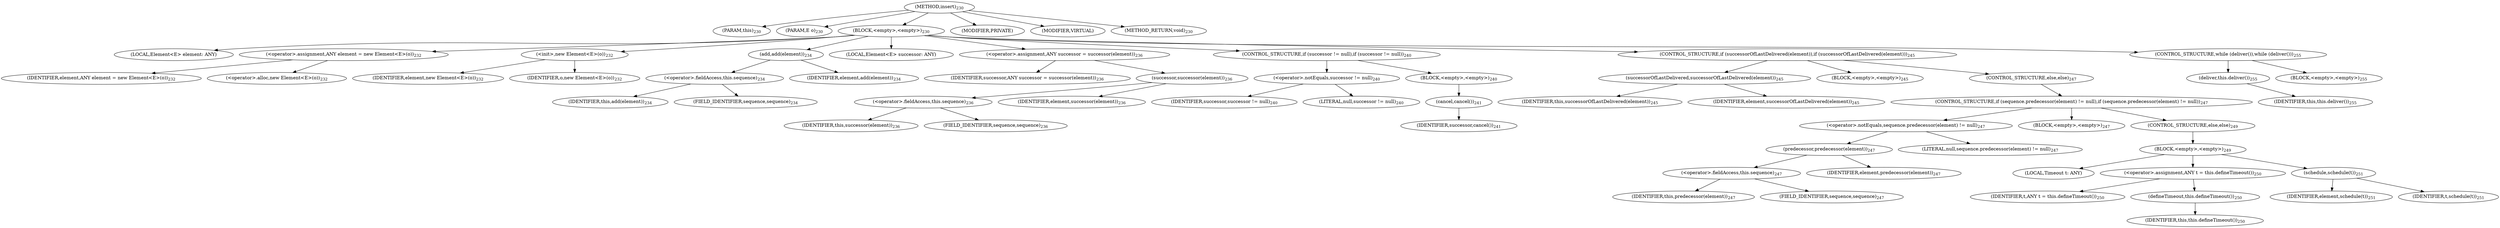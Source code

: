 digraph "insert" {  
"275" [label = <(METHOD,insert)<SUB>230</SUB>> ]
"28" [label = <(PARAM,this)<SUB>230</SUB>> ]
"276" [label = <(PARAM,E o)<SUB>230</SUB>> ]
"277" [label = <(BLOCK,&lt;empty&gt;,&lt;empty&gt;)<SUB>230</SUB>> ]
"26" [label = <(LOCAL,Element&lt;E&gt; element: ANY)> ]
"278" [label = <(&lt;operator&gt;.assignment,ANY element = new Element&lt;E&gt;(o))<SUB>232</SUB>> ]
"279" [label = <(IDENTIFIER,element,ANY element = new Element&lt;E&gt;(o))<SUB>232</SUB>> ]
"280" [label = <(&lt;operator&gt;.alloc,new Element&lt;E&gt;(o))<SUB>232</SUB>> ]
"281" [label = <(&lt;init&gt;,new Element&lt;E&gt;(o))<SUB>232</SUB>> ]
"25" [label = <(IDENTIFIER,element,new Element&lt;E&gt;(o))<SUB>232</SUB>> ]
"282" [label = <(IDENTIFIER,o,new Element&lt;E&gt;(o))<SUB>232</SUB>> ]
"283" [label = <(add,add(element))<SUB>234</SUB>> ]
"284" [label = <(&lt;operator&gt;.fieldAccess,this.sequence)<SUB>234</SUB>> ]
"285" [label = <(IDENTIFIER,this,add(element))<SUB>234</SUB>> ]
"286" [label = <(FIELD_IDENTIFIER,sequence,sequence)<SUB>234</SUB>> ]
"287" [label = <(IDENTIFIER,element,add(element))<SUB>234</SUB>> ]
"288" [label = <(LOCAL,Element&lt;E&gt; successor: ANY)> ]
"289" [label = <(&lt;operator&gt;.assignment,ANY successor = successor(element))<SUB>236</SUB>> ]
"290" [label = <(IDENTIFIER,successor,ANY successor = successor(element))<SUB>236</SUB>> ]
"291" [label = <(successor,successor(element))<SUB>236</SUB>> ]
"292" [label = <(&lt;operator&gt;.fieldAccess,this.sequence)<SUB>236</SUB>> ]
"293" [label = <(IDENTIFIER,this,successor(element))<SUB>236</SUB>> ]
"294" [label = <(FIELD_IDENTIFIER,sequence,sequence)<SUB>236</SUB>> ]
"295" [label = <(IDENTIFIER,element,successor(element))<SUB>236</SUB>> ]
"296" [label = <(CONTROL_STRUCTURE,if (successor != null),if (successor != null))<SUB>240</SUB>> ]
"297" [label = <(&lt;operator&gt;.notEquals,successor != null)<SUB>240</SUB>> ]
"298" [label = <(IDENTIFIER,successor,successor != null)<SUB>240</SUB>> ]
"299" [label = <(LITERAL,null,successor != null)<SUB>240</SUB>> ]
"300" [label = <(BLOCK,&lt;empty&gt;,&lt;empty&gt;)<SUB>240</SUB>> ]
"301" [label = <(cancel,cancel())<SUB>241</SUB>> ]
"302" [label = <(IDENTIFIER,successor,cancel())<SUB>241</SUB>> ]
"303" [label = <(CONTROL_STRUCTURE,if (successorOfLastDelivered(element)),if (successorOfLastDelivered(element)))<SUB>245</SUB>> ]
"304" [label = <(successorOfLastDelivered,successorOfLastDelivered(element))<SUB>245</SUB>> ]
"27" [label = <(IDENTIFIER,this,successorOfLastDelivered(element))<SUB>245</SUB>> ]
"305" [label = <(IDENTIFIER,element,successorOfLastDelivered(element))<SUB>245</SUB>> ]
"306" [label = <(BLOCK,&lt;empty&gt;,&lt;empty&gt;)<SUB>245</SUB>> ]
"307" [label = <(CONTROL_STRUCTURE,else,else)<SUB>247</SUB>> ]
"308" [label = <(CONTROL_STRUCTURE,if (sequence.predecessor(element) != null),if (sequence.predecessor(element) != null))<SUB>247</SUB>> ]
"309" [label = <(&lt;operator&gt;.notEquals,sequence.predecessor(element) != null)<SUB>247</SUB>> ]
"310" [label = <(predecessor,predecessor(element))<SUB>247</SUB>> ]
"311" [label = <(&lt;operator&gt;.fieldAccess,this.sequence)<SUB>247</SUB>> ]
"312" [label = <(IDENTIFIER,this,predecessor(element))<SUB>247</SUB>> ]
"313" [label = <(FIELD_IDENTIFIER,sequence,sequence)<SUB>247</SUB>> ]
"314" [label = <(IDENTIFIER,element,predecessor(element))<SUB>247</SUB>> ]
"315" [label = <(LITERAL,null,sequence.predecessor(element) != null)<SUB>247</SUB>> ]
"316" [label = <(BLOCK,&lt;empty&gt;,&lt;empty&gt;)<SUB>247</SUB>> ]
"317" [label = <(CONTROL_STRUCTURE,else,else)<SUB>249</SUB>> ]
"318" [label = <(BLOCK,&lt;empty&gt;,&lt;empty&gt;)<SUB>249</SUB>> ]
"319" [label = <(LOCAL,Timeout t: ANY)> ]
"320" [label = <(&lt;operator&gt;.assignment,ANY t = this.defineTimeout())<SUB>250</SUB>> ]
"321" [label = <(IDENTIFIER,t,ANY t = this.defineTimeout())<SUB>250</SUB>> ]
"322" [label = <(defineTimeout,this.defineTimeout())<SUB>250</SUB>> ]
"29" [label = <(IDENTIFIER,this,this.defineTimeout())<SUB>250</SUB>> ]
"323" [label = <(schedule,schedule(t))<SUB>251</SUB>> ]
"324" [label = <(IDENTIFIER,element,schedule(t))<SUB>251</SUB>> ]
"325" [label = <(IDENTIFIER,t,schedule(t))<SUB>251</SUB>> ]
"326" [label = <(CONTROL_STRUCTURE,while (deliver()),while (deliver()))<SUB>255</SUB>> ]
"327" [label = <(deliver,this.deliver())<SUB>255</SUB>> ]
"30" [label = <(IDENTIFIER,this,this.deliver())<SUB>255</SUB>> ]
"328" [label = <(BLOCK,&lt;empty&gt;,&lt;empty&gt;)<SUB>255</SUB>> ]
"329" [label = <(MODIFIER,PRIVATE)> ]
"330" [label = <(MODIFIER,VIRTUAL)> ]
"331" [label = <(METHOD_RETURN,void)<SUB>230</SUB>> ]
  "275" -> "28" 
  "275" -> "276" 
  "275" -> "277" 
  "275" -> "329" 
  "275" -> "330" 
  "275" -> "331" 
  "277" -> "26" 
  "277" -> "278" 
  "277" -> "281" 
  "277" -> "283" 
  "277" -> "288" 
  "277" -> "289" 
  "277" -> "296" 
  "277" -> "303" 
  "277" -> "326" 
  "278" -> "279" 
  "278" -> "280" 
  "281" -> "25" 
  "281" -> "282" 
  "283" -> "284" 
  "283" -> "287" 
  "284" -> "285" 
  "284" -> "286" 
  "289" -> "290" 
  "289" -> "291" 
  "291" -> "292" 
  "291" -> "295" 
  "292" -> "293" 
  "292" -> "294" 
  "296" -> "297" 
  "296" -> "300" 
  "297" -> "298" 
  "297" -> "299" 
  "300" -> "301" 
  "301" -> "302" 
  "303" -> "304" 
  "303" -> "306" 
  "303" -> "307" 
  "304" -> "27" 
  "304" -> "305" 
  "307" -> "308" 
  "308" -> "309" 
  "308" -> "316" 
  "308" -> "317" 
  "309" -> "310" 
  "309" -> "315" 
  "310" -> "311" 
  "310" -> "314" 
  "311" -> "312" 
  "311" -> "313" 
  "317" -> "318" 
  "318" -> "319" 
  "318" -> "320" 
  "318" -> "323" 
  "320" -> "321" 
  "320" -> "322" 
  "322" -> "29" 
  "323" -> "324" 
  "323" -> "325" 
  "326" -> "327" 
  "326" -> "328" 
  "327" -> "30" 
}
